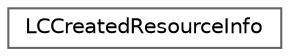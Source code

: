 digraph "类继承关系图"
{
 // LATEX_PDF_SIZE
  bgcolor="transparent";
  edge [fontname=Helvetica,fontsize=10,labelfontname=Helvetica,labelfontsize=10];
  node [fontname=Helvetica,fontsize=10,shape=box,height=0.2,width=0.4];
  rankdir="LR";
  Node0 [id="Node000000",label="LCCreatedResourceInfo",height=0.2,width=0.4,color="grey40", fillcolor="white", style="filled",URL="$struct_l_c_created_resource_info.html",tooltip=" "];
}
